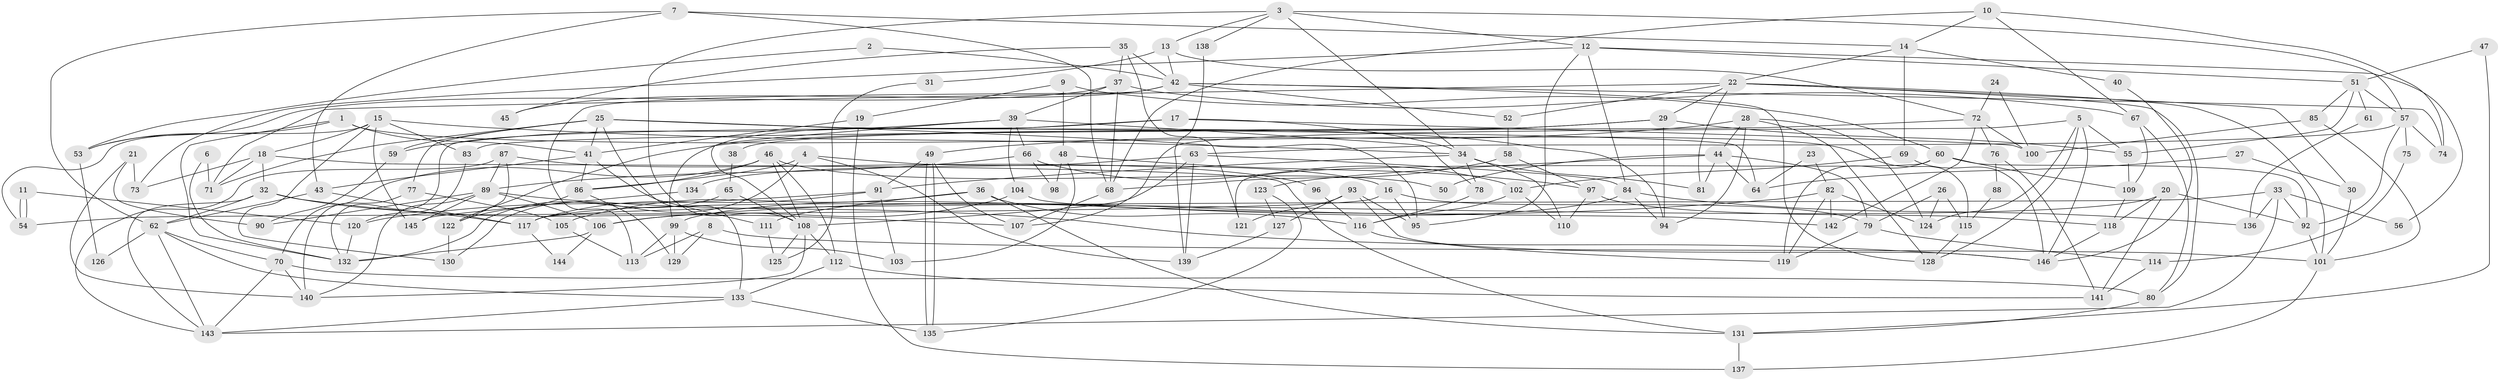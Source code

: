 // Generated by graph-tools (version 1.1) at 2025/26/03/09/25 03:26:11]
// undirected, 146 vertices, 292 edges
graph export_dot {
graph [start="1"]
  node [color=gray90,style=filled];
  1;
  2;
  3;
  4;
  5;
  6;
  7;
  8;
  9;
  10;
  11;
  12;
  13;
  14;
  15;
  16;
  17;
  18;
  19;
  20;
  21;
  22;
  23;
  24;
  25;
  26;
  27;
  28;
  29;
  30;
  31;
  32;
  33;
  34;
  35;
  36;
  37;
  38;
  39;
  40;
  41;
  42;
  43;
  44;
  45;
  46;
  47;
  48;
  49;
  50;
  51;
  52;
  53;
  54;
  55;
  56;
  57;
  58;
  59;
  60;
  61;
  62;
  63;
  64;
  65;
  66;
  67;
  68;
  69;
  70;
  71;
  72;
  73;
  74;
  75;
  76;
  77;
  78;
  79;
  80;
  81;
  82;
  83;
  84;
  85;
  86;
  87;
  88;
  89;
  90;
  91;
  92;
  93;
  94;
  95;
  96;
  97;
  98;
  99;
  100;
  101;
  102;
  103;
  104;
  105;
  106;
  107;
  108;
  109;
  110;
  111;
  112;
  113;
  114;
  115;
  116;
  117;
  118;
  119;
  120;
  121;
  122;
  123;
  124;
  125;
  126;
  127;
  128;
  129;
  130;
  131;
  132;
  133;
  134;
  135;
  136;
  137;
  138;
  139;
  140;
  141;
  142;
  143;
  144;
  145;
  146;
  1 -- 41;
  1 -- 132;
  1 -- 53;
  1 -- 115;
  2 -- 53;
  2 -- 42;
  3 -- 57;
  3 -- 34;
  3 -- 12;
  3 -- 13;
  3 -- 108;
  3 -- 138;
  4 -- 16;
  4 -- 86;
  4 -- 130;
  4 -- 139;
  5 -- 55;
  5 -- 107;
  5 -- 124;
  5 -- 128;
  5 -- 146;
  6 -- 132;
  6 -- 71;
  7 -- 14;
  7 -- 43;
  7 -- 62;
  7 -- 68;
  8 -- 101;
  8 -- 129;
  8 -- 113;
  9 -- 19;
  9 -- 60;
  9 -- 48;
  10 -- 68;
  10 -- 74;
  10 -- 14;
  10 -- 67;
  11 -- 120;
  11 -- 54;
  11 -- 54;
  12 -- 84;
  12 -- 51;
  12 -- 56;
  12 -- 73;
  12 -- 95;
  13 -- 42;
  13 -- 31;
  13 -- 72;
  14 -- 22;
  14 -- 40;
  14 -- 69;
  15 -- 18;
  15 -- 34;
  15 -- 54;
  15 -- 83;
  15 -- 130;
  15 -- 145;
  16 -- 54;
  16 -- 95;
  16 -- 79;
  17 -- 100;
  17 -- 99;
  17 -- 34;
  17 -- 132;
  18 -- 32;
  18 -- 131;
  18 -- 71;
  18 -- 73;
  19 -- 41;
  19 -- 137;
  20 -- 118;
  20 -- 92;
  20 -- 117;
  20 -- 141;
  21 -- 140;
  21 -- 73;
  21 -- 90;
  22 -- 29;
  22 -- 71;
  22 -- 30;
  22 -- 52;
  22 -- 80;
  22 -- 81;
  22 -- 101;
  23 -- 82;
  23 -- 64;
  24 -- 100;
  24 -- 72;
  25 -- 59;
  25 -- 133;
  25 -- 41;
  25 -- 64;
  25 -- 71;
  25 -- 77;
  25 -- 94;
  25 -- 95;
  26 -- 124;
  26 -- 79;
  26 -- 115;
  27 -- 64;
  27 -- 30;
  28 -- 49;
  28 -- 128;
  28 -- 44;
  28 -- 94;
  28 -- 124;
  29 -- 122;
  29 -- 94;
  29 -- 38;
  29 -- 55;
  30 -- 101;
  31 -- 125;
  32 -- 62;
  32 -- 143;
  32 -- 107;
  32 -- 117;
  33 -- 143;
  33 -- 117;
  33 -- 56;
  33 -- 92;
  33 -- 136;
  34 -- 91;
  34 -- 78;
  34 -- 81;
  34 -- 110;
  35 -- 42;
  35 -- 37;
  35 -- 45;
  35 -- 121;
  36 -- 105;
  36 -- 116;
  36 -- 111;
  36 -- 131;
  37 -- 67;
  37 -- 39;
  37 -- 53;
  37 -- 68;
  38 -- 65;
  39 -- 104;
  39 -- 108;
  39 -- 59;
  39 -- 66;
  39 -- 78;
  40 -- 146;
  41 -- 43;
  41 -- 86;
  41 -- 111;
  42 -- 113;
  42 -- 128;
  42 -- 45;
  42 -- 52;
  42 -- 74;
  43 -- 62;
  43 -- 117;
  44 -- 81;
  44 -- 50;
  44 -- 64;
  44 -- 79;
  44 -- 123;
  46 -- 112;
  46 -- 86;
  46 -- 50;
  46 -- 70;
  46 -- 108;
  47 -- 51;
  47 -- 131;
  48 -- 97;
  48 -- 98;
  48 -- 103;
  49 -- 135;
  49 -- 135;
  49 -- 107;
  49 -- 91;
  51 -- 55;
  51 -- 57;
  51 -- 61;
  51 -- 85;
  52 -- 58;
  53 -- 126;
  55 -- 109;
  57 -- 92;
  57 -- 63;
  57 -- 74;
  57 -- 75;
  58 -- 68;
  58 -- 97;
  59 -- 90;
  60 -- 109;
  60 -- 119;
  60 -- 92;
  60 -- 121;
  61 -- 136;
  62 -- 143;
  62 -- 70;
  62 -- 126;
  62 -- 133;
  63 -- 108;
  63 -- 84;
  63 -- 134;
  63 -- 139;
  65 -- 132;
  65 -- 108;
  66 -- 89;
  66 -- 98;
  66 -- 102;
  67 -- 80;
  67 -- 109;
  68 -- 107;
  69 -- 146;
  69 -- 102;
  70 -- 80;
  70 -- 140;
  70 -- 143;
  72 -- 83;
  72 -- 76;
  72 -- 100;
  72 -- 142;
  75 -- 114;
  76 -- 141;
  76 -- 88;
  77 -- 140;
  77 -- 105;
  78 -- 116;
  79 -- 114;
  79 -- 119;
  80 -- 131;
  82 -- 119;
  82 -- 124;
  82 -- 106;
  82 -- 142;
  83 -- 120;
  84 -- 94;
  84 -- 99;
  84 -- 136;
  85 -- 101;
  85 -- 100;
  86 -- 122;
  86 -- 129;
  87 -- 89;
  87 -- 143;
  87 -- 96;
  87 -- 122;
  88 -- 115;
  89 -- 146;
  89 -- 140;
  89 -- 90;
  89 -- 106;
  89 -- 145;
  91 -- 117;
  91 -- 103;
  91 -- 120;
  92 -- 101;
  93 -- 95;
  93 -- 121;
  93 -- 127;
  93 -- 146;
  96 -- 116;
  97 -- 110;
  97 -- 118;
  99 -- 103;
  99 -- 113;
  99 -- 129;
  101 -- 137;
  102 -- 110;
  102 -- 116;
  104 -- 106;
  104 -- 142;
  105 -- 113;
  106 -- 132;
  106 -- 144;
  108 -- 112;
  108 -- 125;
  108 -- 140;
  109 -- 118;
  111 -- 125;
  112 -- 133;
  112 -- 141;
  114 -- 141;
  115 -- 128;
  116 -- 119;
  117 -- 144;
  118 -- 146;
  120 -- 132;
  122 -- 130;
  123 -- 127;
  123 -- 135;
  127 -- 139;
  131 -- 137;
  133 -- 135;
  133 -- 143;
  134 -- 145;
  138 -- 139;
}
